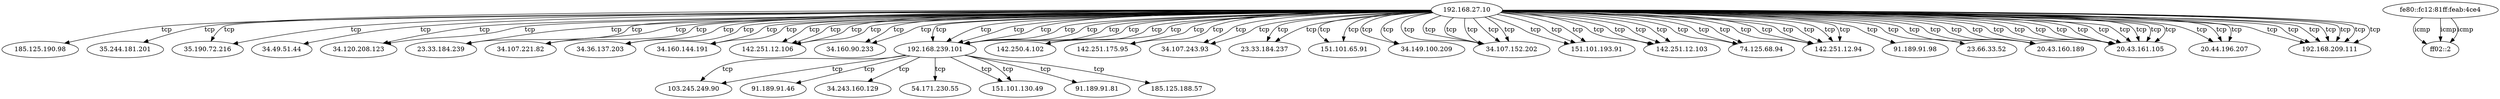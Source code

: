 digraph ZeekTraffic {
  "185.125.190.98" [degree=1, in_degree=1, out_degree=0, activity_score=0.10, total_connections=1];
  "35.244.181.201" [degree=1, in_degree=1, out_degree=0, activity_score=0.10, total_connections=1];
  "35.190.72.216" [degree=2, in_degree=2, out_degree=0, activity_score=0.19, total_connections=2];
  "34.49.51.44" [degree=1, in_degree=1, out_degree=0, activity_score=0.10, total_connections=1];
  "34.120.208.123" [degree=2, in_degree=2, out_degree=0, activity_score=0.19, total_connections=2];
  "23.33.184.239" [degree=2, in_degree=2, out_degree=0, activity_score=0.19, total_connections=2];
  "34.107.221.82" [degree=2, in_degree=2, out_degree=0, activity_score=0.19, total_connections=2];
  "34.36.137.203" [degree=2, in_degree=2, out_degree=0, activity_score=0.19, total_connections=2];
  "fe80::fc12:81ff:feab:4ce4" [degree=3, in_degree=0, out_degree=3, activity_score=0.27, total_connections=3];
  "34.160.144.191" [degree=2, in_degree=2, out_degree=0, activity_score=0.19, total_connections=2];
  "ff02::2" [degree=3, in_degree=3, out_degree=0, activity_score=0.27, total_connections=3];
  "142.251.12.106" [degree=4, in_degree=4, out_degree=0, activity_score=0.34, total_connections=4];
  "103.245.249.90" [degree=2, in_degree=2, out_degree=0, activity_score=0.19, total_connections=2];
  "91.189.91.46" [degree=1, in_degree=1, out_degree=0, activity_score=0.10, total_connections=1];
  "34.243.160.129" [degree=1, in_degree=1, out_degree=0, activity_score=0.10, total_connections=1];
  "34.160.90.233" [degree=2, in_degree=2, out_degree=0, activity_score=0.19, total_connections=2];
  "54.171.230.55" [degree=1, in_degree=1, out_degree=0, activity_score=0.10, total_connections=1];
  "192.168.239.101" [degree=17, in_degree=8, out_degree=9, activity_score=0.83, total_connections=17];
  "151.101.130.49" [degree=2, in_degree=2, out_degree=0, activity_score=0.19, total_connections=2];
  "91.189.91.81" [degree=1, in_degree=1, out_degree=0, activity_score=0.10, total_connections=1];
  "142.250.4.102" [degree=2, in_degree=2, out_degree=0, activity_score=0.19, total_connections=2];
  "142.251.175.95" [degree=2, in_degree=2, out_degree=0, activity_score=0.19, total_connections=2];
  "34.107.243.93" [degree=2, in_degree=2, out_degree=0, activity_score=0.19, total_connections=2];
  "23.33.184.237" [degree=2, in_degree=2, out_degree=0, activity_score=0.19, total_connections=2];
  "151.101.65.91" [degree=2, in_degree=2, out_degree=0, activity_score=0.19, total_connections=2];
  "34.149.100.209" [degree=2, in_degree=2, out_degree=0, activity_score=0.19, total_connections=2];
  "34.107.152.202" [degree=6, in_degree=6, out_degree=0, activity_score=0.47, total_connections=6];
  "151.101.193.91" [degree=3, in_degree=3, out_degree=0, activity_score=0.27, total_connections=3];
  "142.251.12.103" [degree=4, in_degree=4, out_degree=0, activity_score=0.34, total_connections=4];
  "185.125.188.57" [degree=1, in_degree=1, out_degree=0, activity_score=0.10, total_connections=1];
  "74.125.68.94" [degree=3, in_degree=3, out_degree=0, activity_score=0.27, total_connections=3];
  "142.251.12.94" [degree=6, in_degree=6, out_degree=0, activity_score=0.47, total_connections=6];
  "91.189.91.98" [degree=1, in_degree=1, out_degree=0, activity_score=0.10, total_connections=1];
  "23.66.33.52" [degree=1, in_degree=1, out_degree=0, activity_score=0.10, total_connections=1];
  "20.43.160.189" [degree=4, in_degree=4, out_degree=0, activity_score=0.34, total_connections=4];
  "192.168.27.10" [degree=89, in_degree=0, out_degree=89, activity_score=1.00, total_connections=89];
  "20.43.161.105" [degree=10, in_degree=10, out_degree=0, activity_score=0.65, total_connections=10];
  "20.44.196.207" [degree=3, in_degree=3, out_degree=0, activity_score=0.27, total_connections=3];
  "192.168.209.111" [degree=7, in_degree=7, out_degree=0, activity_score=0.52, total_connections=7];
  "192.168.239.101" -> "151.101.130.49" [label="tcp", resp_ip_bytes="8195", orig_ip_bytes="1632", protocol="tcp", orig_pkts="21", timestamp="1747729700.168650", local_resp="false", src_port="39742", service="ssl", dst_port="443", conn_state="SF", resp_bytes="7351", local_orig="true", history="ShADadFfR", orig_bytes="772", resp_pkts="21"];
  "192.168.239.101" -> "151.101.130.49" [label="tcp", resp_ip_bytes="917779", orig_ip_bytes="17798", protocol="tcp", orig_pkts="425", timestamp="1747729700.764960", local_resp="false", src_port="39754", service="ssl", dst_port="443", conn_state="SF", resp_bytes="890615", local_orig="true", history="ShADadFfR", orig_bytes="778", resp_pkts="679"];
  "192.168.239.101" -> "54.171.230.55" [label="tcp", resp_ip_bytes="4307", orig_ip_bytes="1297", protocol="tcp", orig_pkts="12", timestamp="1747729704.876009", local_resp="false", src_port="58126", service="ssl", dst_port="443", conn_state="SF", resp_bytes="3863", local_orig="true", history="ShADadFfR", orig_bytes="797", resp_pkts="11"];
  "192.168.239.101" -> "34.243.160.129" [label="tcp", resp_ip_bytes="6935", orig_ip_bytes="1408", protocol="tcp", orig_pkts="14", timestamp="1747729729.490923", local_resp="false", src_port="52764", service="ssl", dst_port="443", conn_state="SF", resp_bytes="6371", local_orig="true", history="ShADadFfR", orig_bytes="828", resp_pkts="14"];
  "192.168.239.101" -> "91.189.91.46" [label="tcp", resp_ip_bytes="20841", orig_ip_bytes="1817", protocol="tcp", orig_pkts="21", timestamp="1747729729.769316", local_resp="false", src_port="44370", service="ssl", dst_port="443", conn_state="SF", resp_bytes="19837", local_orig="true", history="ShADadFfR", orig_bytes="957", resp_pkts="25"];
  "192.168.239.101" -> "103.245.249.90" [label="tcp", resp_ip_bytes="10808394", orig_ip_bytes="127348", protocol="tcp", orig_pkts="3132", timestamp="1747729729.625599", local_resp="false", src_port="51284", service="http", dst_port="80", conn_state="SF", resp_bytes="10504350", local_orig="true", history="ShADadFf", orig_bytes="2048", resp_pkts="7601"];
  "192.168.239.101" -> "91.189.91.81" [label="tcp", resp_ip_bytes="9778871", orig_ip_bytes="136082", protocol="tcp", orig_pkts="3362", timestamp="1747729729.407799", local_resp="false", src_port="53306", service="http", dst_port="80", conn_state="SF", resp_bytes="9503267", local_orig="true", history="ShADadFf", orig_bytes="1582", resp_pkts="6890"];
  "fe80::fc12:81ff:feab:4ce4" -> "ff02::2" [label="icmp", resp_ip_bytes="0", orig_ip_bytes="280", protocol="icmp", orig_pkts="5", timestamp="1747729686.910195", local_resp="false", src_port="133", service="-", dst_port="134", conn_state="OTH", resp_bytes="0", local_orig="true", history="-", orig_bytes="40", resp_pkts="0"];
  "192.168.239.101" -> "103.245.249.90" [label="tcp", resp_ip_bytes="111721218", orig_ip_bytes="1510259", protocol="tcp", orig_pkts="37683", timestamp="1747729751.921636", local_resp="false", src_port="48956", service="http", dst_port="80", conn_state="SF", resp_bytes="108448188", local_orig="true", history="ShADadttFf", orig_bytes="2919", resp_pkts="78546"];
  "192.168.27.10" -> "34.160.144.191" [label="tcp", resp_ip_bytes="3959", orig_ip_bytes="1000", protocol="tcp", orig_pkts="13", timestamp="1747729922.348450", local_resp="false", src_port="56120", service="ssl", dst_port="443", conn_state="SF", resp_bytes="3475", local_orig="true", history="ShADadFfR", orig_bytes="460", resp_pkts="12"];
  "192.168.27.10" -> "34.36.137.203" [label="tcp", resp_ip_bytes="5753", orig_ip_bytes="2757", protocol="tcp", orig_pkts="16", timestamp="1747729923.205480", local_resp="false", src_port="42790", service="ssl", dst_port="443", conn_state="SF", resp_bytes="5149", local_orig="true", history="ShADadFfR", orig_bytes="2097", resp_pkts="15"];
  "192.168.27.10" -> "142.251.12.106" [label="tcp", resp_ip_bytes="5551", orig_ip_bytes="2239", protocol="tcp", orig_pkts="8", timestamp="1747729923.726720", local_resp="false", src_port="53354", service="ssl", dst_port="443", conn_state="SF", resp_bytes="5187", local_orig="true", history="ShADadFf", orig_bytes="1899", resp_pkts="9"];
  "192.168.27.10" -> "142.251.12.106" [label="tcp", resp_ip_bytes="4404", orig_ip_bytes="2199", protocol="tcp", orig_pkts="7", timestamp="1747729925.296366", local_resp="false", src_port="53362", service="ssl", dst_port="443", conn_state="RSTR", resp_bytes="4080", local_orig="true", history="ShADaFdrR", orig_bytes="1899", resp_pkts="8"];
  "192.168.27.10" -> "34.149.100.209" [label="tcp", resp_ip_bytes="4342", orig_ip_bytes="2619", protocol="tcp", orig_pkts="12", timestamp="1747729925.059486", local_resp="false", src_port="35306", service="ssl", dst_port="443", conn_state="SF", resp_bytes="3858", local_orig="true", history="ShADadFfR", orig_bytes="2119", resp_pkts="12"];
  "192.168.27.10" -> "151.101.65.91" [label="tcp", resp_ip_bytes="4862", orig_ip_bytes="912", protocol="tcp", orig_pkts="11", timestamp="1747729925.348071", local_resp="false", src_port="44738", service="ssl", dst_port="443", conn_state="SF", resp_bytes="4378", local_orig="true", history="ShADadFfR", orig_bytes="452", resp_pkts="12"];
  "192.168.27.10" -> "142.251.175.95" [label="tcp", resp_ip_bytes="44", orig_ip_bytes="100", protocol="tcp", orig_pkts="2", timestamp="1747729924.880900", local_resp="false", src_port="39506", service="-", dst_port="443", conn_state="RSTO", resp_bytes="0", local_orig="true", history="ShR", orig_bytes="0", resp_pkts="1"];
  "192.168.27.10" -> "142.251.12.106" [label="tcp", resp_ip_bytes="5513", orig_ip_bytes="2279", protocol="tcp", orig_pkts="9", timestamp="1747729925.446230", local_resp="false", src_port="53378", service="ssl", dst_port="443", conn_state="RSTO", resp_bytes="5189", local_orig="true", history="ShADadFR", orig_bytes="1899", resp_pkts="8"];
  "192.168.27.10" -> "23.33.184.237" [label="tcp", resp_ip_bytes="124", orig_ip_bytes="240", protocol="tcp", orig_pkts="5", timestamp="1747729923.986624", local_resp="false", src_port="54916", service="-", dst_port="80", conn_state="SF", resp_bytes="0", local_orig="true", history="ShAFaf", orig_bytes="0", resp_pkts="3"];
  "192.168.27.10" -> "142.251.175.95" [label="tcp", resp_ip_bytes="7041480", orig_ip_bytes="107815", protocol="tcp", orig_pkts="2624", timestamp="1747729925.134679", local_resp="false", src_port="39512", service="ssl", dst_port="443", conn_state="SF", resp_bytes="6845476", local_orig="true", history="ShADadFf", orig_bytes="2835", resp_pkts="4900"];
  "192.168.27.10" -> "34.107.152.202" [label="tcp", resp_ip_bytes="4325", orig_ip_bytes="2666", protocol="tcp", orig_pkts="13", timestamp="1747729930.053137", local_resp="false", src_port="37728", service="ssl", dst_port="443", conn_state="SF", resp_bytes="3801", local_orig="true", history="ShADadFRf", orig_bytes="2126", resp_pkts="13"];
  "192.168.27.10" -> "34.107.152.202" [label="tcp", resp_ip_bytes="4325", orig_ip_bytes="2666", protocol="tcp", orig_pkts="13", timestamp="1747729930.054069", local_resp="false", src_port="37742", service="ssl", dst_port="443", conn_state="SF", resp_bytes="3801", local_orig="true", history="ShADadFfR", orig_bytes="2126", resp_pkts="13"];
  "192.168.27.10" -> "34.107.152.202" [label="tcp", resp_ip_bytes="4285", orig_ip_bytes="2686", protocol="tcp", orig_pkts="13", timestamp="1747729930.054682", local_resp="false", src_port="37754", service="ssl", dst_port="443", conn_state="RSTO", resp_bytes="3801", local_orig="true", history="ShADadFR", orig_bytes="2126", resp_pkts="12"];
  "192.168.27.10" -> "34.107.152.202" [label="tcp", resp_ip_bytes="4285", orig_ip_bytes="2626", protocol="tcp", orig_pkts="12", timestamp="1747729930.054123", local_resp="false", src_port="37746", service="ssl", dst_port="443", conn_state="RSTO", resp_bytes="3801", local_orig="true", history="ShADadFR", orig_bytes="2126", resp_pkts="12"];
  "192.168.27.10" -> "34.107.152.202" [label="tcp", resp_ip_bytes="4285", orig_ip_bytes="2626", protocol="tcp", orig_pkts="12", timestamp="1747729930.053014", local_resp="false", src_port="37716", service="ssl", dst_port="443", conn_state="RSTO", resp_bytes="3801", local_orig="true", history="ShADadFR", orig_bytes="2126", resp_pkts="12"];
  "192.168.27.10" -> "192.168.239.101" [label="tcp", resp_ip_bytes="16554", orig_ip_bytes="3476", protocol="tcp", orig_pkts="26", timestamp="1747729943.319722", local_resp="true", src_port="48828", service="http", dst_port="80", conn_state="SF", resp_bytes="7593", local_orig="true", history="ShADTadtfF", orig_bytes="1054", resp_pkts="26"];
  "192.168.27.10" -> "151.101.193.91" [label="tcp", resp_ip_bytes="5972", orig_ip_bytes="2600", protocol="tcp", orig_pkts="12", timestamp="1747729951.977259", local_resp="false", src_port="50468", service="ssl", dst_port="443", conn_state="SF", resp_bytes="5488", local_orig="true", history="ShADadFfR", orig_bytes="2100", resp_pkts="12"];
  "192.168.27.10" -> "151.101.193.91" [label="tcp", resp_ip_bytes="5972", orig_ip_bytes="2640", protocol="tcp", orig_pkts="13", timestamp="1747729951.976770", local_resp="false", src_port="50454", service="ssl", dst_port="443", conn_state="SF", resp_bytes="5488", local_orig="true", history="ShADadFfR", orig_bytes="2100", resp_pkts="12"];
  "192.168.27.10" -> "34.160.90.233" [label="tcp", resp_ip_bytes="4431", orig_ip_bytes="919", protocol="tcp", orig_pkts="11", timestamp="1747729951.235771", local_resp="false", src_port="36268", service="ssl", dst_port="443", conn_state="RSTO", resp_bytes="3947", local_orig="true", history="ShADadFR", orig_bytes="459", resp_pkts="12"];
  "192.168.27.10" -> "192.168.239.101" [label="tcp", resp_ip_bytes="26524", orig_ip_bytes="5262", protocol="tcp", orig_pkts="26", timestamp="1747729948.594813", local_resp="true", src_port="48838", service="http", dst_port="80", conn_state="SF", resp_bytes="12318", local_orig="true", history="ShADTadttfF", orig_bytes="1947", resp_pkts="36"];
  "192.168.27.10" -> "192.168.239.101" [label="tcp", resp_ip_bytes="224", orig_ip_bytes="432", protocol="tcp", orig_pkts="8", timestamp="1747729948.683909", local_resp="true", src_port="48848", service="-", dst_port="80", conn_state="SF", resp_bytes="0", local_orig="true", history="ShAFf", orig_bytes="0", resp_pkts="4"];
  "192.168.27.10" -> "192.168.239.101" [label="tcp", resp_ip_bytes="5188", orig_ip_bytes="2432", protocol="tcp", orig_pkts="14", timestamp="1747729953.814203", local_resp="true", src_port="35662", service="http", dst_port="80", conn_state="SF", resp_bytes="2222", local_orig="true", history="ShADTadtfF", orig_bytes="844", resp_pkts="14"];
  "192.168.27.10" -> "192.168.239.101" [label="tcp", resp_ip_bytes="1788", orig_ip_bytes="1290", protocol="tcp", orig_pkts="10", timestamp="1747729953.814673", local_resp="true", src_port="35678", service="http", dst_port="80", conn_state="SF", resp_bytes="626", local_orig="true", history="ShADTadtfF", orig_bytes="377", resp_pkts="10"];
  "192.168.27.10" -> "192.168.239.101" [label="tcp", resp_ip_bytes="224", orig_ip_bytes="432", protocol="tcp", orig_pkts="8", timestamp="1747729953.819448", local_resp="true", src_port="35684", service="-", dst_port="80", conn_state="SF", resp_bytes="0", local_orig="true", history="ShAFf", orig_bytes="0", resp_pkts="4"];
  "192.168.27.10" -> "192.168.239.101" [label="tcp", resp_ip_bytes="42240", orig_ip_bytes="12378", protocol="tcp", orig_pkts="48", timestamp="1747729953.727135", local_resp="true", src_port="35654", service="http", dst_port="80", conn_state="SF", resp_bytes="19760", local_orig="true", history="ShADTadttTfF", orig_bytes="4933", resp_pkts="52"];
  "fe80::fc12:81ff:feab:4ce4" -> "ff02::2" [label="icmp", resp_ip_bytes="0", orig_ip_bytes="56", protocol="icmp", orig_pkts="1", timestamp="1747729918.782189", local_resp="false", src_port="133", service="-", dst_port="134", conn_state="OTH", resp_bytes="0", local_orig="true", history="-", orig_bytes="0", resp_pkts="0"];
  "192.168.27.10" -> "142.251.12.103" [label="tcp", resp_ip_bytes="44", orig_ip_bytes="100", protocol="tcp", orig_pkts="2", timestamp="1747729973.492890", local_resp="false", src_port="34124", service="-", dst_port="443", conn_state="RSTO", resp_bytes="0", local_orig="true", history="ShR", orig_bytes="0", resp_pkts="1"];
  "192.168.27.10" -> "142.251.12.103" [label="tcp", resp_ip_bytes="6360", orig_ip_bytes="2676", protocol="tcp", orig_pkts="14", timestamp="1747729973.387056", local_resp="false", src_port="34114", service="ssl", dst_port="443", conn_state="RSTO", resp_bytes="5836", local_orig="true", history="ShADadFR", orig_bytes="2096", resp_pkts="13"];
  "192.168.27.10" -> "142.251.12.103" [label="tcp", resp_ip_bytes="6358", orig_ip_bytes="2636", protocol="tcp", orig_pkts="13", timestamp="1747729973.531340", local_resp="false", src_port="34138", service="ssl", dst_port="443", conn_state="RSTO", resp_bytes="5834", local_orig="true", history="ShADadFR", orig_bytes="2096", resp_pkts="13"];
  "192.168.27.10" -> "74.125.68.94" [label="tcp", resp_ip_bytes="6390", orig_ip_bytes="2637", protocol="tcp", orig_pkts="13", timestamp="1747729975.017246", local_resp="false", src_port="45128", service="ssl", dst_port="443", conn_state="RSTO", resp_bytes="5866", local_orig="true", history="ShADadFR", orig_bytes="2097", resp_pkts="13"];
  "192.168.27.10" -> "91.189.91.98" [label="tcp", resp_ip_bytes="389", orig_ip_bytes="348", protocol="tcp", orig_pkts="6", timestamp="1747729983.019765", local_resp="false", src_port="37024", service="http", dst_port="80", conn_state="SF", resp_bytes="185", local_orig="true", history="ShADadFf", orig_bytes="88", resp_pkts="5"];
  "192.168.27.10" -> "23.66.33.52" [label="tcp", resp_ip_bytes="2225", orig_ip_bytes="1442", protocol="tcp", orig_pkts="14", timestamp="1747729925.481212", local_resp="false", src_port="40176", service="http", dst_port="80", conn_state="SF", resp_bytes="1741", local_orig="true", history="ShADadfF", orig_bytes="862", resp_pkts="12"];
  "192.168.27.10" -> "142.250.4.102" [label="tcp", resp_ip_bytes="11555", orig_ip_bytes="3251", protocol="tcp", orig_pkts="17", timestamp="1747729990.565836", local_resp="false", src_port="33698", service="ssl", dst_port="443", conn_state="SF", resp_bytes="10711", local_orig="true", history="ShADadFf", orig_bytes="2551", resp_pkts="21"];
  "192.168.27.10" -> "142.250.4.102" [label="tcp", resp_ip_bytes="44", orig_ip_bytes="100", protocol="tcp", orig_pkts="2", timestamp="1747729990.315696", local_resp="false", src_port="33694", service="-", dst_port="443", conn_state="RSTO", resp_bytes="0", local_orig="true", history="ShR", orig_bytes="0", resp_pkts="1"];
  "192.168.27.10" -> "20.43.161.105" [label="tcp", resp_ip_bytes="6207", orig_ip_bytes="2652", protocol="tcp", orig_pkts="13", timestamp="1747729991.367823", local_resp="false", src_port="52796", service="ssl", dst_port="443", conn_state="SF", resp_bytes="5643", local_orig="true", history="ShADadFfR", orig_bytes="2112", resp_pkts="14"];
  "192.168.27.10" -> "20.43.161.105" [label="tcp", resp_ip_bytes="6136", orig_ip_bytes="2652", protocol="tcp", orig_pkts="13", timestamp="1747729991.368153", local_resp="false", src_port="52800", service="ssl", dst_port="443", conn_state="SF", resp_bytes="5612", local_orig="true", history="ShADadFfR", orig_bytes="2112", resp_pkts="13"];
  "192.168.27.10" -> "20.43.161.105" [label="tcp", resp_ip_bytes="6168", orig_ip_bytes="2622", protocol="tcp", orig_pkts="12", timestamp="1747729992.629584", local_resp="false", src_port="52820", service="ssl", dst_port="443", conn_state="RSTO", resp_bytes="5644", local_orig="true", history="ShADadFR", orig_bytes="2122", resp_pkts="13"];
  "192.168.27.10" -> "20.43.161.105" [label="tcp", resp_ip_bytes="6168", orig_ip_bytes="2662", protocol="tcp", orig_pkts="13", timestamp="1747729992.630118", local_resp="false", src_port="52834", service="ssl", dst_port="443", conn_state="RSTO", resp_bytes="5644", local_orig="true", history="ShADadFR", orig_bytes="2122", resp_pkts="13"];
  "192.168.27.10" -> "20.43.161.105" [label="tcp", resp_ip_bytes="6168", orig_ip_bytes="2662", protocol="tcp", orig_pkts="13", timestamp="1747729992.630145", local_resp="false", src_port="52844", service="ssl", dst_port="443", conn_state="RSTO", resp_bytes="5644", local_orig="true", history="ShADadFR", orig_bytes="2122", resp_pkts="13"];
  "192.168.27.10" -> "20.43.161.105" [label="tcp", resp_ip_bytes="6168", orig_ip_bytes="2722", protocol="tcp", orig_pkts="14", timestamp="1747729992.630253", local_resp="false", src_port="52854", service="ssl", dst_port="443", conn_state="SF", resp_bytes="5644", local_orig="true", history="ShADadFfR", orig_bytes="2122", resp_pkts="13"];
  "192.168.27.10" -> "20.43.161.105" [label="tcp", resp_ip_bytes="6168", orig_ip_bytes="2662", protocol="tcp", orig_pkts="13", timestamp="1747729992.630024", local_resp="false", src_port="52822", service="ssl", dst_port="443", conn_state="SF", resp_bytes="5644", local_orig="true", history="ShADadFf", orig_bytes="2122", resp_pkts="13"];
  "192.168.27.10" -> "20.43.161.105" [label="tcp", resp_ip_bytes="6168", orig_ip_bytes="2622", protocol="tcp", orig_pkts="12", timestamp="1747729992.629420", local_resp="false", src_port="52816", service="ssl", dst_port="443", conn_state="RSTO", resp_bytes="5644", local_orig="true", history="ShADadFR", orig_bytes="2122", resp_pkts="13"];
  "192.168.27.10" -> "192.168.209.111" [label="tcp", resp_ip_bytes="929", orig_ip_bytes="1044", protocol="tcp", orig_pkts="12", timestamp="1747729924.165999", local_resp="true", src_port="38090", service="http", dst_port="80", conn_state="SF", resp_bytes="297", local_orig="true", history="ShADadfF", orig_bytes="412", resp_pkts="12"];
  "192.168.27.10" -> "192.168.209.111" [label="tcp", resp_ip_bytes="1991", orig_ip_bytes="1001", protocol="tcp", orig_pkts="12", timestamp="1747729927.914540", local_resp="true", src_port="38116", service="http", dst_port="80", conn_state="SF", resp_bytes="1359", local_orig="true", history="ShADadfF", orig_bytes="369", resp_pkts="12"];
  "192.168.27.10" -> "192.168.209.111" [label="tcp", resp_ip_bytes="31819", orig_ip_bytes="2457", protocol="tcp", orig_pkts="26", timestamp="1747729927.726415", local_resp="true", src_port="38104", service="http", dst_port="80", conn_state="SF", resp_bytes="29991", local_orig="true", history="ShADadfF", orig_bytes="1097", resp_pkts="35"];
  "192.168.27.10" -> "192.168.209.111" [label="tcp", resp_ip_bytes="8480", orig_ip_bytes="1238", protocol="tcp", orig_pkts="17", timestamp="1747729927.914682", local_resp="true", src_port="38118", service="http", dst_port="80", conn_state="SF", resp_bytes="7588", local_orig="true", history="ShADadfF", orig_bytes="346", resp_pkts="17"];
  "192.168.27.10" -> "192.168.209.111" [label="tcp", resp_ip_bytes="93609", orig_ip_bytes="3123", protocol="tcp", orig_pkts="53", timestamp="1747729927.915263", local_resp="true", src_port="38128", service="http", dst_port="80", conn_state="SF", resp_bytes="89753", local_orig="true", history="ShADadfF", orig_bytes="359", resp_pkts="74"];
  "192.168.27.10" -> "192.168.209.111" [label="tcp", resp_ip_bytes="41992", orig_ip_bytes="2346", protocol="tcp", orig_pkts="38", timestamp="1747729927.915828", local_resp="true", src_port="38130", service="http", dst_port="80", conn_state="SF", resp_bytes="39956", local_orig="true", history="ShADadfF", orig_bytes="362", resp_pkts="39"];
  "192.168.27.10" -> "192.168.209.111" [label="tcp", resp_ip_bytes="12919", orig_ip_bytes="1387", protocol="tcp", orig_pkts="20", timestamp="1747729927.916349", local_resp="true", src_port="38146", service="http", dst_port="80", conn_state="SF", resp_bytes="11871", local_orig="true", history="ShADadfF", orig_bytes="339", resp_pkts="20"];
  "192.168.27.10" -> "20.43.161.105" [label="tcp", resp_ip_bytes="4059832", orig_ip_bytes="74479", protocol="tcp", orig_pkts="1498", timestamp="1747729991.367433", local_resp="false", src_port="52784", service="ssl", dst_port="443", conn_state="SF", resp_bytes="3939668", local_orig="true", history="ShADadfF", orig_bytes="14539", resp_pkts="3004"];
  "192.168.27.10" -> "20.44.196.207" [label="tcp", resp_ip_bytes="6136", orig_ip_bytes="2618", protocol="tcp", orig_pkts="12", timestamp="1747730004.107503", local_resp="false", src_port="34388", service="ssl", dst_port="443", conn_state="RSTO", resp_bytes="5612", local_orig="true", history="ShADadFR", orig_bytes="2118", resp_pkts="13"];
  "192.168.27.10" -> "20.44.196.207" [label="tcp", resp_ip_bytes="6145", orig_ip_bytes="2578", protocol="tcp", orig_pkts="11", timestamp="1747730004.106690", local_resp="false", src_port="34382", service="ssl", dst_port="443", conn_state="RSTO", resp_bytes="5621", local_orig="true", history="ShADadFR", orig_bytes="2118", resp_pkts="13"];
  "192.168.27.10" -> "20.43.160.189" [label="tcp", resp_ip_bytes="6199", orig_ip_bytes="2629", protocol="tcp", orig_pkts="12", timestamp="1747730005.896538", local_resp="false", src_port="43966", service="ssl", dst_port="443", conn_state="SF", resp_bytes="5675", local_orig="true", history="ShADadFfR", orig_bytes="2129", resp_pkts="13"];
  "192.168.27.10" -> "20.43.160.189" [label="tcp", resp_ip_bytes="6168", orig_ip_bytes="2669", protocol="tcp", orig_pkts="13", timestamp="1747730005.896112", local_resp="false", src_port="43964", service="ssl", dst_port="443", conn_state="RSTO", resp_bytes="5644", local_orig="true", history="ShADadFR", orig_bytes="2129", resp_pkts="13"];
  "192.168.27.10" -> "20.43.160.189" [label="tcp", resp_ip_bytes="6199", orig_ip_bytes="2629", protocol="tcp", orig_pkts="12", timestamp="1747730005.897173", local_resp="false", src_port="43980", service="ssl", dst_port="443", conn_state="RSTO", resp_bytes="5675", local_orig="true", history="ShADadFR", orig_bytes="2129", resp_pkts="13"];
  "192.168.239.101" -> "185.125.188.57" [label="tcp", resp_ip_bytes="39005", orig_ip_bytes="12058", protocol="tcp", orig_pkts="39", timestamp="1747730001.900092", local_resp="false", src_port="58590", service="ssl", dst_port="443", conn_state="SF", resp_bytes="37081", local_orig="true", history="ShADadfF", orig_bytes="10478", resp_pkts="48"];
  "192.168.27.10" -> "20.44.196.207" [label="tcp", resp_ip_bytes="12943", orig_ip_bytes="3557", protocol="tcp", orig_pkts="19", timestamp="1747730004.106280", local_resp="false", src_port="34380", service="ssl", dst_port="443", conn_state="SF", resp_bytes="12059", local_orig="true", history="ShADadfF", orig_bytes="2777", resp_pkts="22"];
  "192.168.27.10" -> "20.43.161.105" [label="tcp", resp_ip_bytes="270311", orig_ip_bytes="21005", protocol="tcp", orig_pkts="175", timestamp="1747730005.519479", local_resp="false", src_port="37600", service="ssl", dst_port="443", conn_state="SF", resp_bytes="259467", local_orig="true", history="ShADadfF", orig_bytes="13985", resp_pkts="271"];
  "192.168.27.10" -> "20.43.160.189" [label="tcp", resp_ip_bytes="62688", orig_ip_bytes="4106", protocol="tcp", orig_pkts="33", timestamp="1747730005.897096", local_resp="false", src_port="43968", service="ssl", dst_port="443", conn_state="SF", resp_bytes="60284", local_orig="true", history="ShADadfF", orig_bytes="2766", resp_pkts="60"];
  "192.168.27.10" -> "142.251.12.94" [label="tcp", resp_ip_bytes="1346", orig_ip_bytes="1168", protocol="tcp", orig_pkts="18", timestamp="1747729924.101756", local_resp="false", src_port="33060", service="http", dst_port="80", conn_state="SF", resp_bytes="702", local_orig="true", history="ShADadFf", orig_bytes="428", resp_pkts="16"];
  "192.168.27.10" -> "142.251.12.94" [label="tcp", resp_ip_bytes="1346", orig_ip_bytes="1168", protocol="tcp", orig_pkts="18", timestamp="1747729925.407641", local_resp="false", src_port="33070", service="http", dst_port="80", conn_state="SF", resp_bytes="702", local_orig="true", history="ShADadFf", orig_bytes="428", resp_pkts="16"];
  "192.168.27.10" -> "23.33.184.239" [label="tcp", resp_ip_bytes="2584", orig_ip_bytes="1802", protocol="tcp", orig_pkts="23", timestamp="1747729922.929534", local_resp="false", src_port="50248", service="http", dst_port="80", conn_state="SF", resp_bytes="1780", local_orig="true", history="ShADadFf", orig_bytes="862", resp_pkts="20"];
  "192.168.27.10" -> "23.33.184.239" [label="tcp", resp_ip_bytes="3512", orig_ip_bytes="2273", protocol="tcp", orig_pkts="24", timestamp="1747729922.930726", local_resp="false", src_port="50256", service="http", dst_port="80", conn_state="SF", resp_bytes="2668", local_orig="true", history="ShADadFf", orig_bytes="1293", resp_pkts="21"];
  "192.168.27.10" -> "23.33.184.237" [label="tcp", resp_ip_bytes="3553", orig_ip_bytes="2313", protocol="tcp", orig_pkts="25", timestamp="1747729924.239839", local_resp="false", src_port="54928", service="http", dst_port="80", conn_state="SF", resp_bytes="2669", local_orig="true", history="ShADadFf", orig_bytes="1293", resp_pkts="22"];
  "192.168.27.10" -> "34.107.221.82" [label="tcp", resp_ip_bytes="2156", orig_ip_bytes="2272", protocol="tcp", orig_pkts="27", timestamp="1747729922.844581", local_resp="false", src_port="33796", service="http", dst_port="80", conn_state="SF", resp_bytes="1192", local_orig="true", history="ShADadFf", orig_bytes="1172", resp_pkts="24"];
  "192.168.27.10" -> "34.107.221.82" [label="tcp", resp_ip_bytes="2124", orig_ip_bytes="2730", protocol="tcp", orig_pkts="29", timestamp="1747729923.101570", local_resp="false", src_port="33804", service="http", dst_port="80", conn_state="SF", resp_bytes="1080", local_orig="true", history="ShADadFf", orig_bytes="1550", resp_pkts="26"];
  "192.168.27.10" -> "34.120.208.123" [label="tcp", resp_ip_bytes="4377", orig_ip_bytes="955", protocol="tcp", orig_pkts="12", timestamp="1747730086.155512", local_resp="false", src_port="54276", service="ssl", dst_port="443", conn_state="RSTO", resp_bytes="3853", local_orig="true", history="ShADadFR", orig_bytes="455", resp_pkts="13"];
  "192.168.27.10" -> "142.251.12.94" [label="tcp", resp_ip_bytes="3471", orig_ip_bytes="2390", protocol="tcp", orig_pkts="27", timestamp="1747729923.571858", local_resp="false", src_port="33044", service="http", dst_port="80", conn_state="SF", resp_bytes="2507", local_orig="true", history="ShADadFf", orig_bytes="1290", resp_pkts="24"];
  "192.168.27.10" -> "142.251.12.94" [label="tcp", resp_ip_bytes="3471", orig_ip_bytes="2390", protocol="tcp", orig_pkts="27", timestamp="1747729923.580127", local_resp="false", src_port="33054", service="http", dst_port="80", conn_state="SF", resp_bytes="2507", local_orig="true", history="ShADadFf", orig_bytes="1290", resp_pkts="24"];
  "192.168.27.10" -> "34.36.137.203" [label="tcp", resp_ip_bytes="6702", orig_ip_bytes="4071", protocol="tcp", orig_pkts="28", timestamp="1747729923.206158", local_resp="false", src_port="42794", service="ssl", dst_port="443", conn_state="SF", resp_bytes="5618", local_orig="true", history="ShADadFf", orig_bytes="2931", resp_pkts="27"];
  "192.168.27.10" -> "142.251.12.94" [label="tcp", resp_ip_bytes="4253", orig_ip_bytes="2938", protocol="tcp", orig_pkts="30", timestamp="1747729923.534508", local_resp="false", src_port="33042", service="http", dst_port="80", conn_state="SF", resp_bytes="3209", local_orig="true", history="ShADadFf", orig_bytes="1718", resp_pkts="26"];
  "192.168.27.10" -> "34.107.243.93" [label="tcp", resp_ip_bytes="4607", orig_ip_bytes="3058", protocol="tcp", orig_pkts="20", timestamp="1747729924.951998", local_resp="false", src_port="41108", service="ssl", dst_port="443", conn_state="SF", resp_bytes="3843", local_orig="true", history="ShADadFf", orig_bytes="2238", resp_pkts="19"];
  "192.168.27.10" -> "34.107.152.202" [label="tcp", resp_ip_bytes="5308", orig_ip_bytes="4197", protocol="tcp", orig_pkts="27", timestamp="1747729930.051579", local_resp="false", src_port="37708", service="ssl", dst_port="443", conn_state="SF", resp_bytes="4224", local_orig="true", history="ShADadFf", orig_bytes="3097", resp_pkts="27"];
  "192.168.27.10" -> "34.49.51.44" [label="tcp", resp_ip_bytes="5165", orig_ip_bytes="3510", protocol="tcp", orig_pkts="24", timestamp="1747729951.337252", local_resp="false", src_port="33156", service="ssl", dst_port="443", conn_state="SF", resp_bytes="4241", local_orig="true", history="ShADadFf", orig_bytes="2530", resp_pkts="23"];
  "192.168.27.10" -> "35.190.72.216" [label="tcp", resp_ip_bytes="4615", orig_ip_bytes="2982", protocol="tcp", orig_pkts="18", timestamp="1747729951.337044", local_resp="false", src_port="51456", service="ssl", dst_port="443", conn_state="SF", resp_bytes="3851", local_orig="true", history="ShADadFf", orig_bytes="2242", resp_pkts="19"];
  "192.168.27.10" -> "34.149.100.209" [label="tcp", resp_ip_bytes="279654", orig_ip_bytes="9565", protocol="tcp", orig_pkts="165", timestamp="1747729923.513747", local_resp="false", src_port="35292", service="ssl", dst_port="443", conn_state="SF", resp_bytes="269610", local_orig="true", history="ShADadFf", orig_bytes="2945", resp_pkts="251"];
  "192.168.27.10" -> "34.160.90.233" [label="tcp", resp_ip_bytes="7543", orig_ip_bytes="2341", protocol="tcp", orig_pkts="23", timestamp="1747729951.235264", local_resp="false", src_port="36258", service="ssl", dst_port="443", conn_state="SF", resp_bytes="6539", local_orig="true", history="ShADadFf", orig_bytes="1401", resp_pkts="25"];
  "192.168.27.10" -> "151.101.65.91" [label="tcp", resp_ip_bytes="859025", orig_ip_bytes="21784", protocol="tcp", orig_pkts="498", timestamp="1747729925.348149", local_resp="false", src_port="44748", service="ssl", dst_port="443", conn_state="SF", resp_bytes="833981", local_orig="true", history="ShADadFfR", orig_bytes="1844", resp_pkts="626"];
  "192.168.27.10" -> "35.190.72.216" [label="tcp", resp_ip_bytes="5067", orig_ip_bytes="3409", protocol="tcp", orig_pkts="22", timestamp="1747729952.227614", local_resp="false", src_port="51462", service="ssl", dst_port="443", conn_state="SF", resp_bytes="4183", local_orig="true", history="ShADadFf", orig_bytes="2509", resp_pkts="22"];
  "192.168.27.10" -> "34.160.144.191" [label="tcp", resp_ip_bytes="16547", orig_ip_bytes="2742", protocol="tcp", orig_pkts="32", timestamp="1747729922.349285", local_resp="false", src_port="56126", service="ssl", dst_port="443", conn_state="SF", resp_bytes="15143", local_orig="true", history="ShADadFf", orig_bytes="1442", resp_pkts="35"];
  "192.168.27.10" -> "74.125.68.94" [label="tcp", resp_ip_bytes="298178", orig_ip_bytes="9798", protocol="tcp", orig_pkts="180", timestamp="1747729975.016356", local_resp="false", src_port="45114", service="ssl", dst_port="443", conn_state="SF", resp_bytes="288854", local_orig="true", history="ShADadFf", orig_bytes="2578", resp_pkts="233"];
  "192.168.27.10" -> "74.125.68.94" [label="tcp", resp_ip_bytes="6749", orig_ip_bytes="3088", protocol="tcp", orig_pkts="21", timestamp="1747729978.880317", local_resp="false", src_port="38394", service="ssl", dst_port="443", conn_state="SF", resp_bytes="5945", local_orig="true", history="ShADadFf", orig_bytes="2228", resp_pkts="20"];
  "192.168.27.10" -> "142.251.12.94" [label="tcp", resp_ip_bytes="6749", orig_ip_bytes="3050", protocol="tcp", orig_pkts="20", timestamp="1747729978.606125", local_resp="false", src_port="45548", service="ssl", dst_port="443", conn_state="SF", resp_bytes="5945", local_orig="true", history="ShADadFf", orig_bytes="2230", resp_pkts="20"];
  "192.168.27.10" -> "142.251.12.103" [label="tcp", resp_ip_bytes="172923", orig_ip_bytes="23874", protocol="tcp", orig_pkts="121", timestamp="1747729973.377320", local_resp="false", src_port="34112", service="ssl", dst_port="443", conn_state="SF", resp_bytes="165799", local_orig="true", history="ShADadFf", orig_bytes="19014", resp_pkts="178"];
  "192.168.27.10" -> "142.251.12.106" [label="tcp", resp_ip_bytes="19220", orig_ip_bytes="7584", protocol="tcp", orig_pkts="72", timestamp="1747729939.030566", local_resp="false", src_port="37030", service="ssl", dst_port="443", conn_state="SF", resp_bytes="15976", local_orig="true", history="ShADadFf", orig_bytes="4684", resp_pkts="81"];
  "192.168.27.10" -> "151.101.193.91" [label="tcp", resp_ip_bytes="6395", orig_ip_bytes="2971", protocol="tcp", orig_pkts="18", timestamp="1747730007.818444", local_resp="false", src_port="33498", service="ssl", dst_port="443", conn_state="SF", resp_bytes="5631", local_orig="true", history="ShADadFfR", orig_bytes="2231", resp_pkts="19"];
  "fe80::fc12:81ff:feab:4ce4" -> "ff02::2" [label="icmp", resp_ip_bytes="0", orig_ip_bytes="56", protocol="icmp", orig_pkts="1", timestamp="1747730148.158194", local_resp="false", src_port="133", service="-", dst_port="134", conn_state="OTH", resp_bytes="0", local_orig="true", history="-", orig_bytes="0", resp_pkts="0"];
  "192.168.27.10" -> "35.244.181.201" [label="tcp", resp_ip_bytes="7273", orig_ip_bytes="2676", protocol="tcp", orig_pkts="30", timestamp="1747729951.255285", local_resp="false", src_port="39044", service="ssl", dst_port="443", conn_state="SF", resp_bytes="6029", local_orig="true", history="ShADadFf", orig_bytes="1456", resp_pkts="31"];
  "192.168.27.10" -> "34.107.243.93" [label="tcp", resp_ip_bytes="1566", orig_ip_bytes="2415", protocol="tcp", orig_pkts="8", timestamp="1747729925.425275", local_resp="false", src_port="41124", service="ssl", dst_port="443", conn_state="S1", resp_bytes="1242", local_orig="true", history="ShADad", orig_bytes="2075", resp_pkts="8"];
  "192.168.27.10" -> "192.168.239.101" [label="tcp", resp_ip_bytes="15360", orig_ip_bytes="2662", protocol="tcp", orig_pkts="20", timestamp="1747730223.477082", local_resp="true", src_port="59084", service="http", dst_port="80", conn_state="SF", resp_bytes="7100", local_orig="true", history="ShADTadtfF", orig_bytes="803", resp_pkts="22"];
  "192.168.27.10" -> "34.120.208.123" [label="tcp", resp_ip_bytes="16204", orig_ip_bytes="67844", protocol="tcp", orig_pkts="135", timestamp="1747729925.090661", local_resp="false", src_port="37034", service="ssl", dst_port="443", conn_state="SF", resp_bytes="10520", local_orig="true", history="ShADadFf", orig_bytes="62424", resp_pkts="142"];
  "192.168.27.10" -> "185.125.190.98" [label="tcp", resp_ip_bytes="389", orig_ip_bytes="308", protocol="tcp", orig_pkts="5", timestamp="1747730282.996741", local_resp="false", src_port="59080", service="http", dst_port="80", conn_state="SF", resp_bytes="185", local_orig="true", history="ShADadfF", orig_bytes="88", resp_pkts="5"];
}
